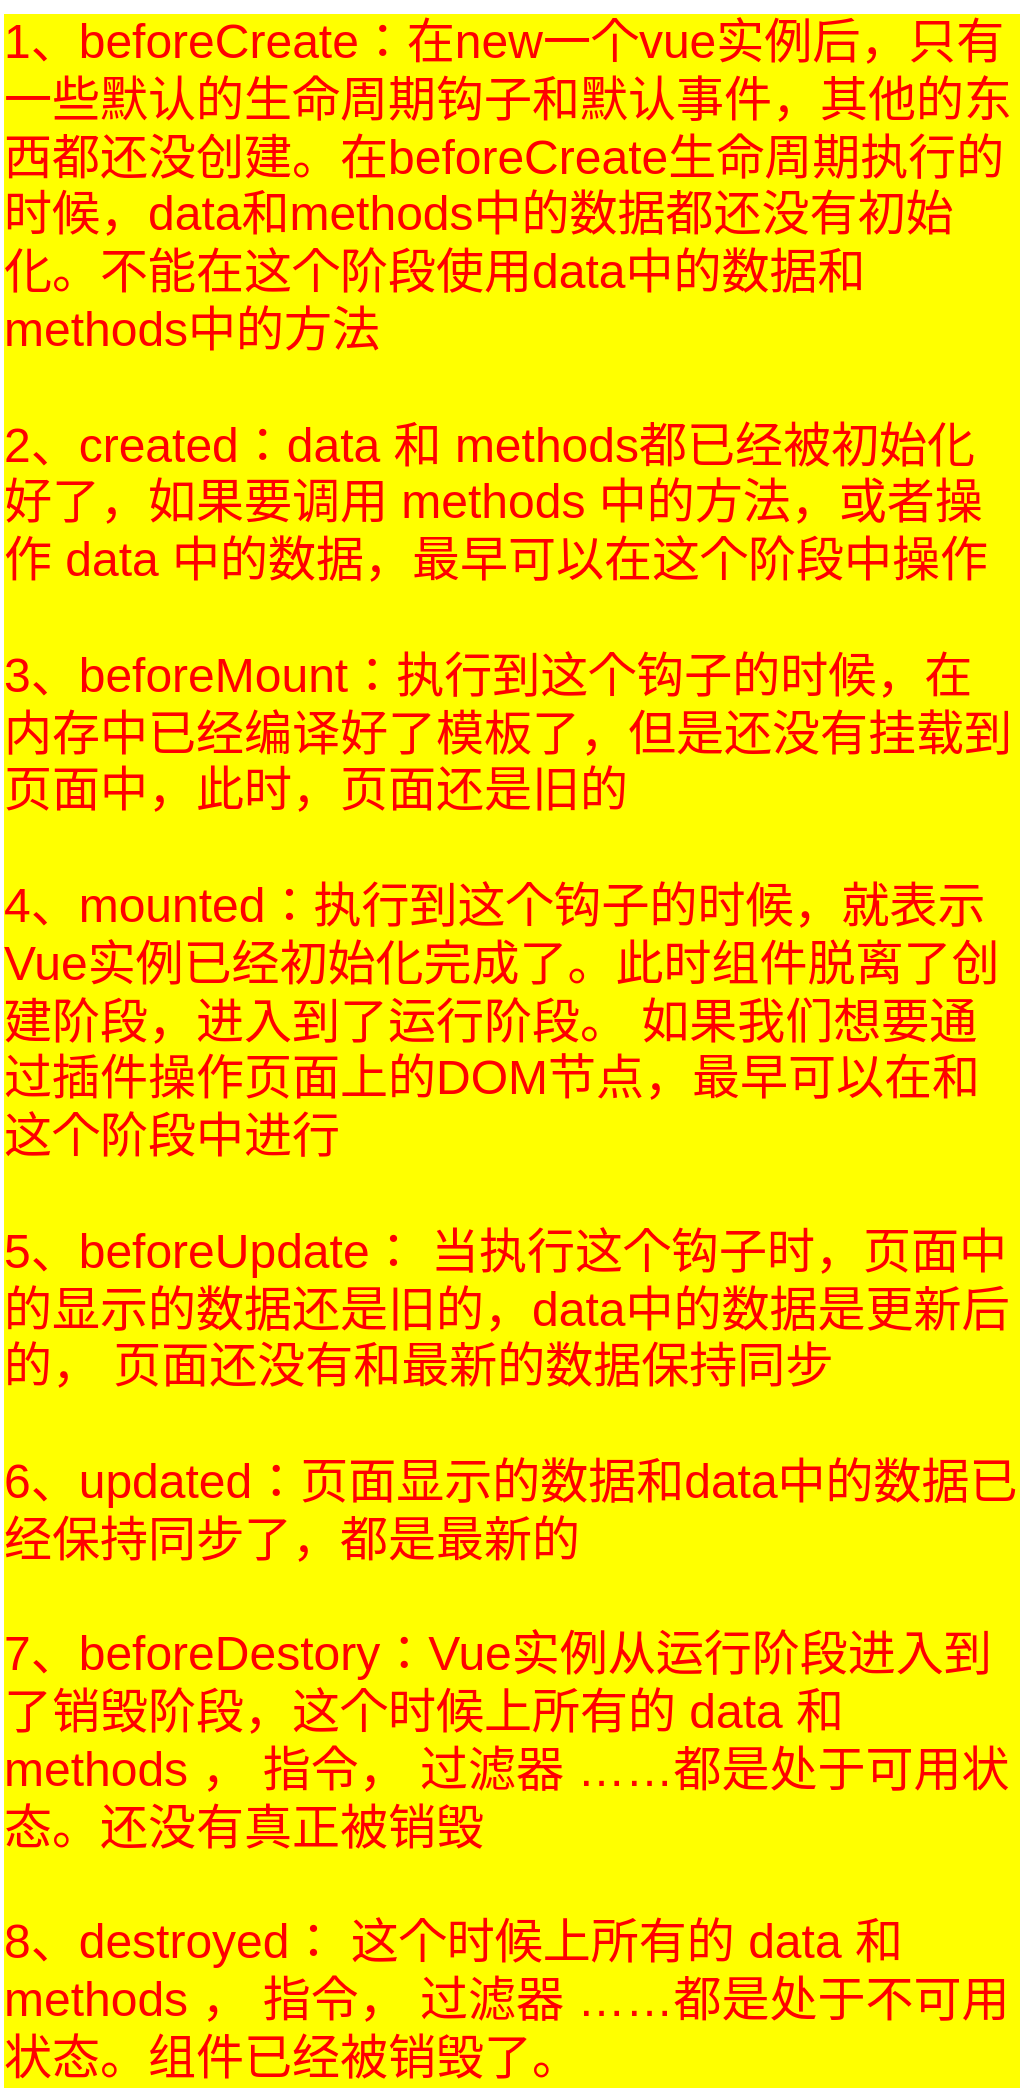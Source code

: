 <mxfile>
    <diagram id="5E4UnOuaWW4XZu5PyqsA" name="第 1 页">
        <mxGraphModel dx="2133" dy="-557" grid="1" gridSize="10" guides="1" tooltips="1" connect="1" arrows="1" fold="1" page="1" pageScale="1" pageWidth="827" pageHeight="1169" math="0" shadow="0">
            <root>
                <mxCell id="0"/>
                <mxCell id="1" parent="0"/>
                <mxCell id="2" value="&lt;div style=&quot;border-color: rgb(0, 0, 0); color: rgb(255, 0, 0); font-family: Helvetica; font-style: normal; font-variant-ligatures: normal; font-variant-caps: normal; font-weight: 400; letter-spacing: normal; orphans: 2; text-align: left; text-indent: 0px; text-transform: none; widows: 2; word-spacing: 0px; -webkit-text-stroke-width: 0px; text-decoration-thickness: initial; text-decoration-style: initial; text-decoration-color: initial; font-size: 12px;&quot;&gt;&lt;/div&gt;&lt;font color=&quot;#ff0000&quot;&gt;&lt;span style=&quot;font-size: 24px;&quot;&gt;&lt;div&gt;1、beforeCreate：在new一个vue实例后，只有一些默认的生命周期钩子和默认事件，其他的东西都还没创建。在beforeCreate生命周期执行的时候，data和methods中的数据都还没有初始化。不能在这个阶段使用data中的数据和methods中的方法&lt;/div&gt;&lt;div&gt;&lt;br&gt;&lt;/div&gt;&lt;div&gt;2、created：data 和 methods都已经被初始化好了，如果要调用 methods 中的方法，或者操作 data 中的数据，最早可以在这个阶段中操作&lt;/div&gt;&lt;div&gt;&lt;br&gt;&lt;/div&gt;&lt;div&gt;3、beforeMount：执行到这个钩子的时候，在内存中已经编译好了模板了，但是还没有挂载到页面中，此时，页面还是旧的&lt;/div&gt;&lt;div&gt;&lt;br&gt;&lt;/div&gt;&lt;div&gt;4、mounted：执行到这个钩子的时候，就表示Vue实例已经初始化完成了。此时组件脱离了创建阶段，进入到了运行阶段。 如果我们想要通过插件操作页面上的DOM节点，最早可以在和这个阶段中进行&lt;/div&gt;&lt;div&gt;&lt;br&gt;&lt;/div&gt;&lt;div&gt;5、beforeUpdate： 当执行这个钩子时，页面中的显示的数据还是旧的，data中的数据是更新后的， 页面还没有和最新的数据保持同步&lt;/div&gt;&lt;div&gt;&lt;br&gt;&lt;/div&gt;&lt;div&gt;6、updated：页面显示的数据和data中的数据已经保持同步了，都是最新的&lt;/div&gt;&lt;div&gt;&lt;br&gt;&lt;/div&gt;&lt;div&gt;7、beforeDestory：Vue实例从运行阶段进入到了销毁阶段，这个时候上所有的 data 和 methods ， 指令， 过滤器 ……都是处于可用状态。还没有真正被销毁&lt;/div&gt;&lt;div&gt;&lt;br&gt;&lt;/div&gt;&lt;div&gt;8、destroyed： 这个时候上所有的 data 和 methods ， 指令， 过滤器 ……都是处于不可用状态。组件已经被销毁了。&lt;/div&gt;&lt;/span&gt;&lt;/font&gt;" style="text;whiteSpace=wrap;html=1;labelBackgroundColor=#FFFF00;" parent="1" vertex="1">
                    <mxGeometry x="-630" y="1230" width="510" height="250" as="geometry"/>
                </mxCell>
            </root>
        </mxGraphModel>
    </diagram>
</mxfile>
